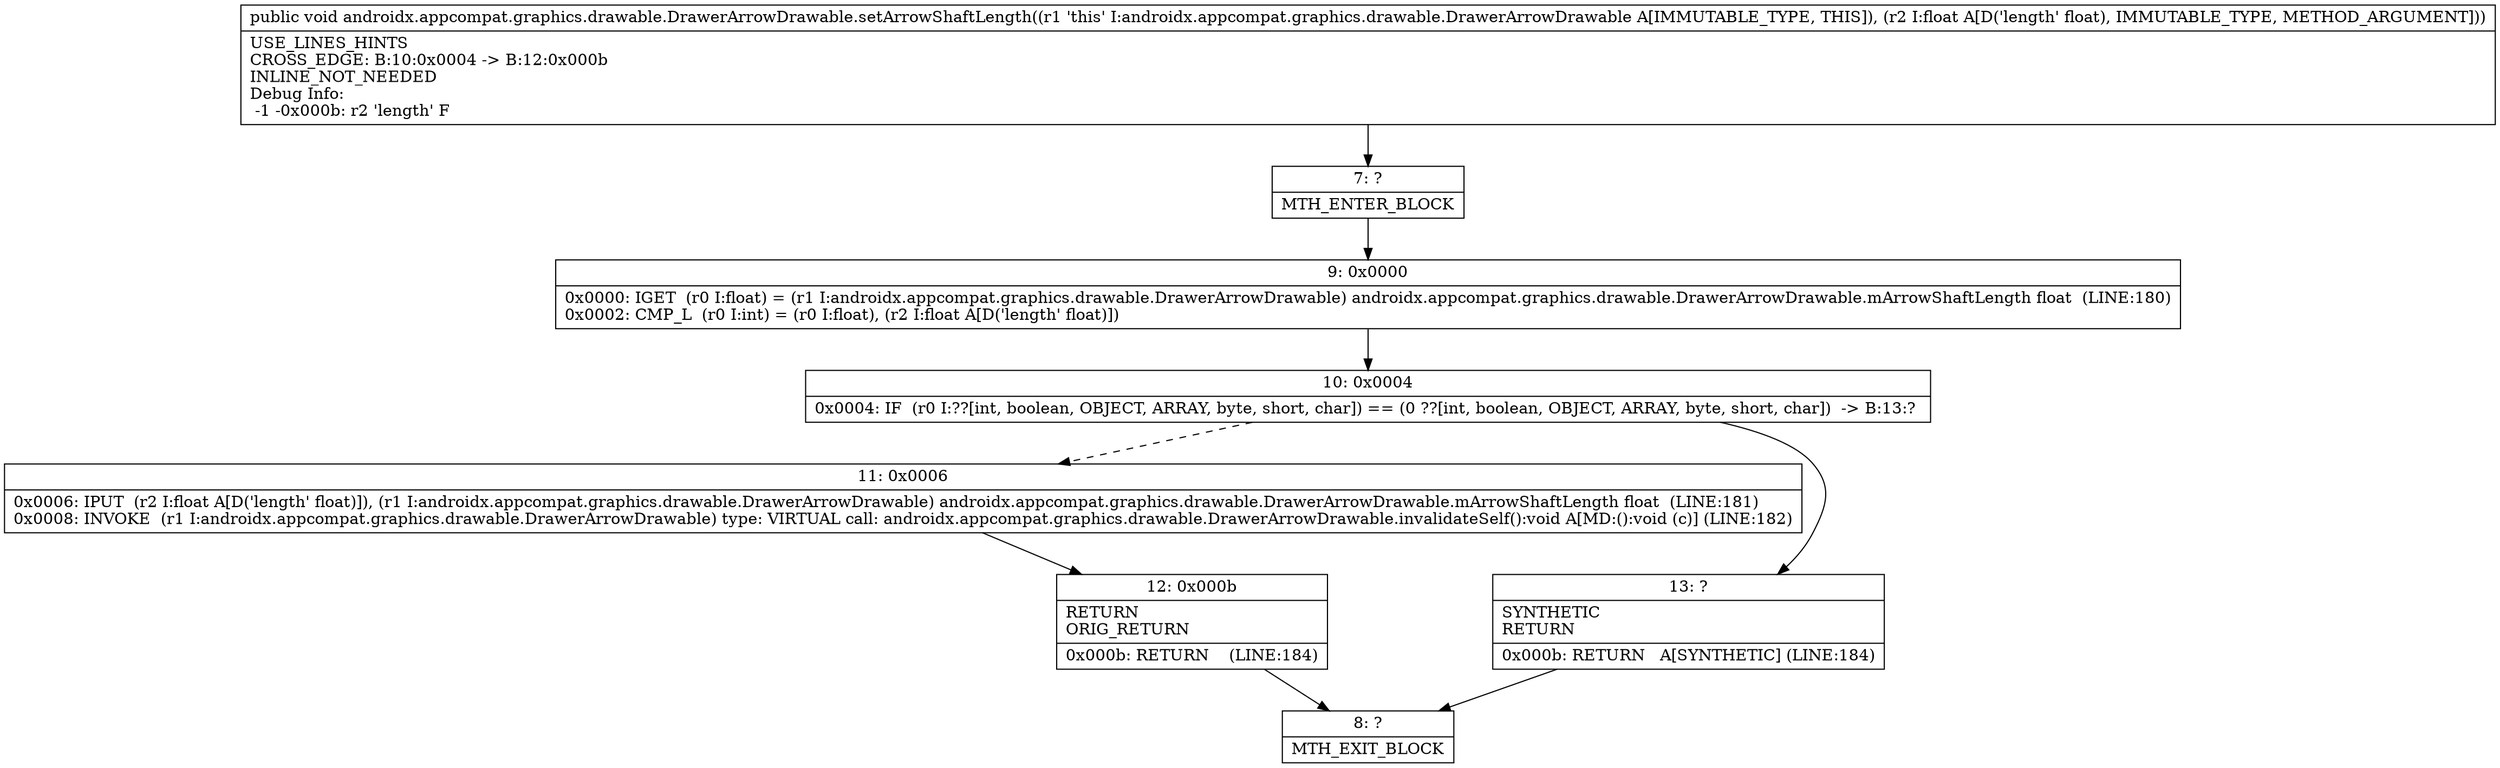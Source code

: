 digraph "CFG forandroidx.appcompat.graphics.drawable.DrawerArrowDrawable.setArrowShaftLength(F)V" {
Node_7 [shape=record,label="{7\:\ ?|MTH_ENTER_BLOCK\l}"];
Node_9 [shape=record,label="{9\:\ 0x0000|0x0000: IGET  (r0 I:float) = (r1 I:androidx.appcompat.graphics.drawable.DrawerArrowDrawable) androidx.appcompat.graphics.drawable.DrawerArrowDrawable.mArrowShaftLength float  (LINE:180)\l0x0002: CMP_L  (r0 I:int) = (r0 I:float), (r2 I:float A[D('length' float)]) \l}"];
Node_10 [shape=record,label="{10\:\ 0x0004|0x0004: IF  (r0 I:??[int, boolean, OBJECT, ARRAY, byte, short, char]) == (0 ??[int, boolean, OBJECT, ARRAY, byte, short, char])  \-\> B:13:? \l}"];
Node_11 [shape=record,label="{11\:\ 0x0006|0x0006: IPUT  (r2 I:float A[D('length' float)]), (r1 I:androidx.appcompat.graphics.drawable.DrawerArrowDrawable) androidx.appcompat.graphics.drawable.DrawerArrowDrawable.mArrowShaftLength float  (LINE:181)\l0x0008: INVOKE  (r1 I:androidx.appcompat.graphics.drawable.DrawerArrowDrawable) type: VIRTUAL call: androidx.appcompat.graphics.drawable.DrawerArrowDrawable.invalidateSelf():void A[MD:():void (c)] (LINE:182)\l}"];
Node_12 [shape=record,label="{12\:\ 0x000b|RETURN\lORIG_RETURN\l|0x000b: RETURN    (LINE:184)\l}"];
Node_8 [shape=record,label="{8\:\ ?|MTH_EXIT_BLOCK\l}"];
Node_13 [shape=record,label="{13\:\ ?|SYNTHETIC\lRETURN\l|0x000b: RETURN   A[SYNTHETIC] (LINE:184)\l}"];
MethodNode[shape=record,label="{public void androidx.appcompat.graphics.drawable.DrawerArrowDrawable.setArrowShaftLength((r1 'this' I:androidx.appcompat.graphics.drawable.DrawerArrowDrawable A[IMMUTABLE_TYPE, THIS]), (r2 I:float A[D('length' float), IMMUTABLE_TYPE, METHOD_ARGUMENT]))  | USE_LINES_HINTS\lCROSS_EDGE: B:10:0x0004 \-\> B:12:0x000b\lINLINE_NOT_NEEDED\lDebug Info:\l  \-1 \-0x000b: r2 'length' F\l}"];
MethodNode -> Node_7;Node_7 -> Node_9;
Node_9 -> Node_10;
Node_10 -> Node_11[style=dashed];
Node_10 -> Node_13;
Node_11 -> Node_12;
Node_12 -> Node_8;
Node_13 -> Node_8;
}

